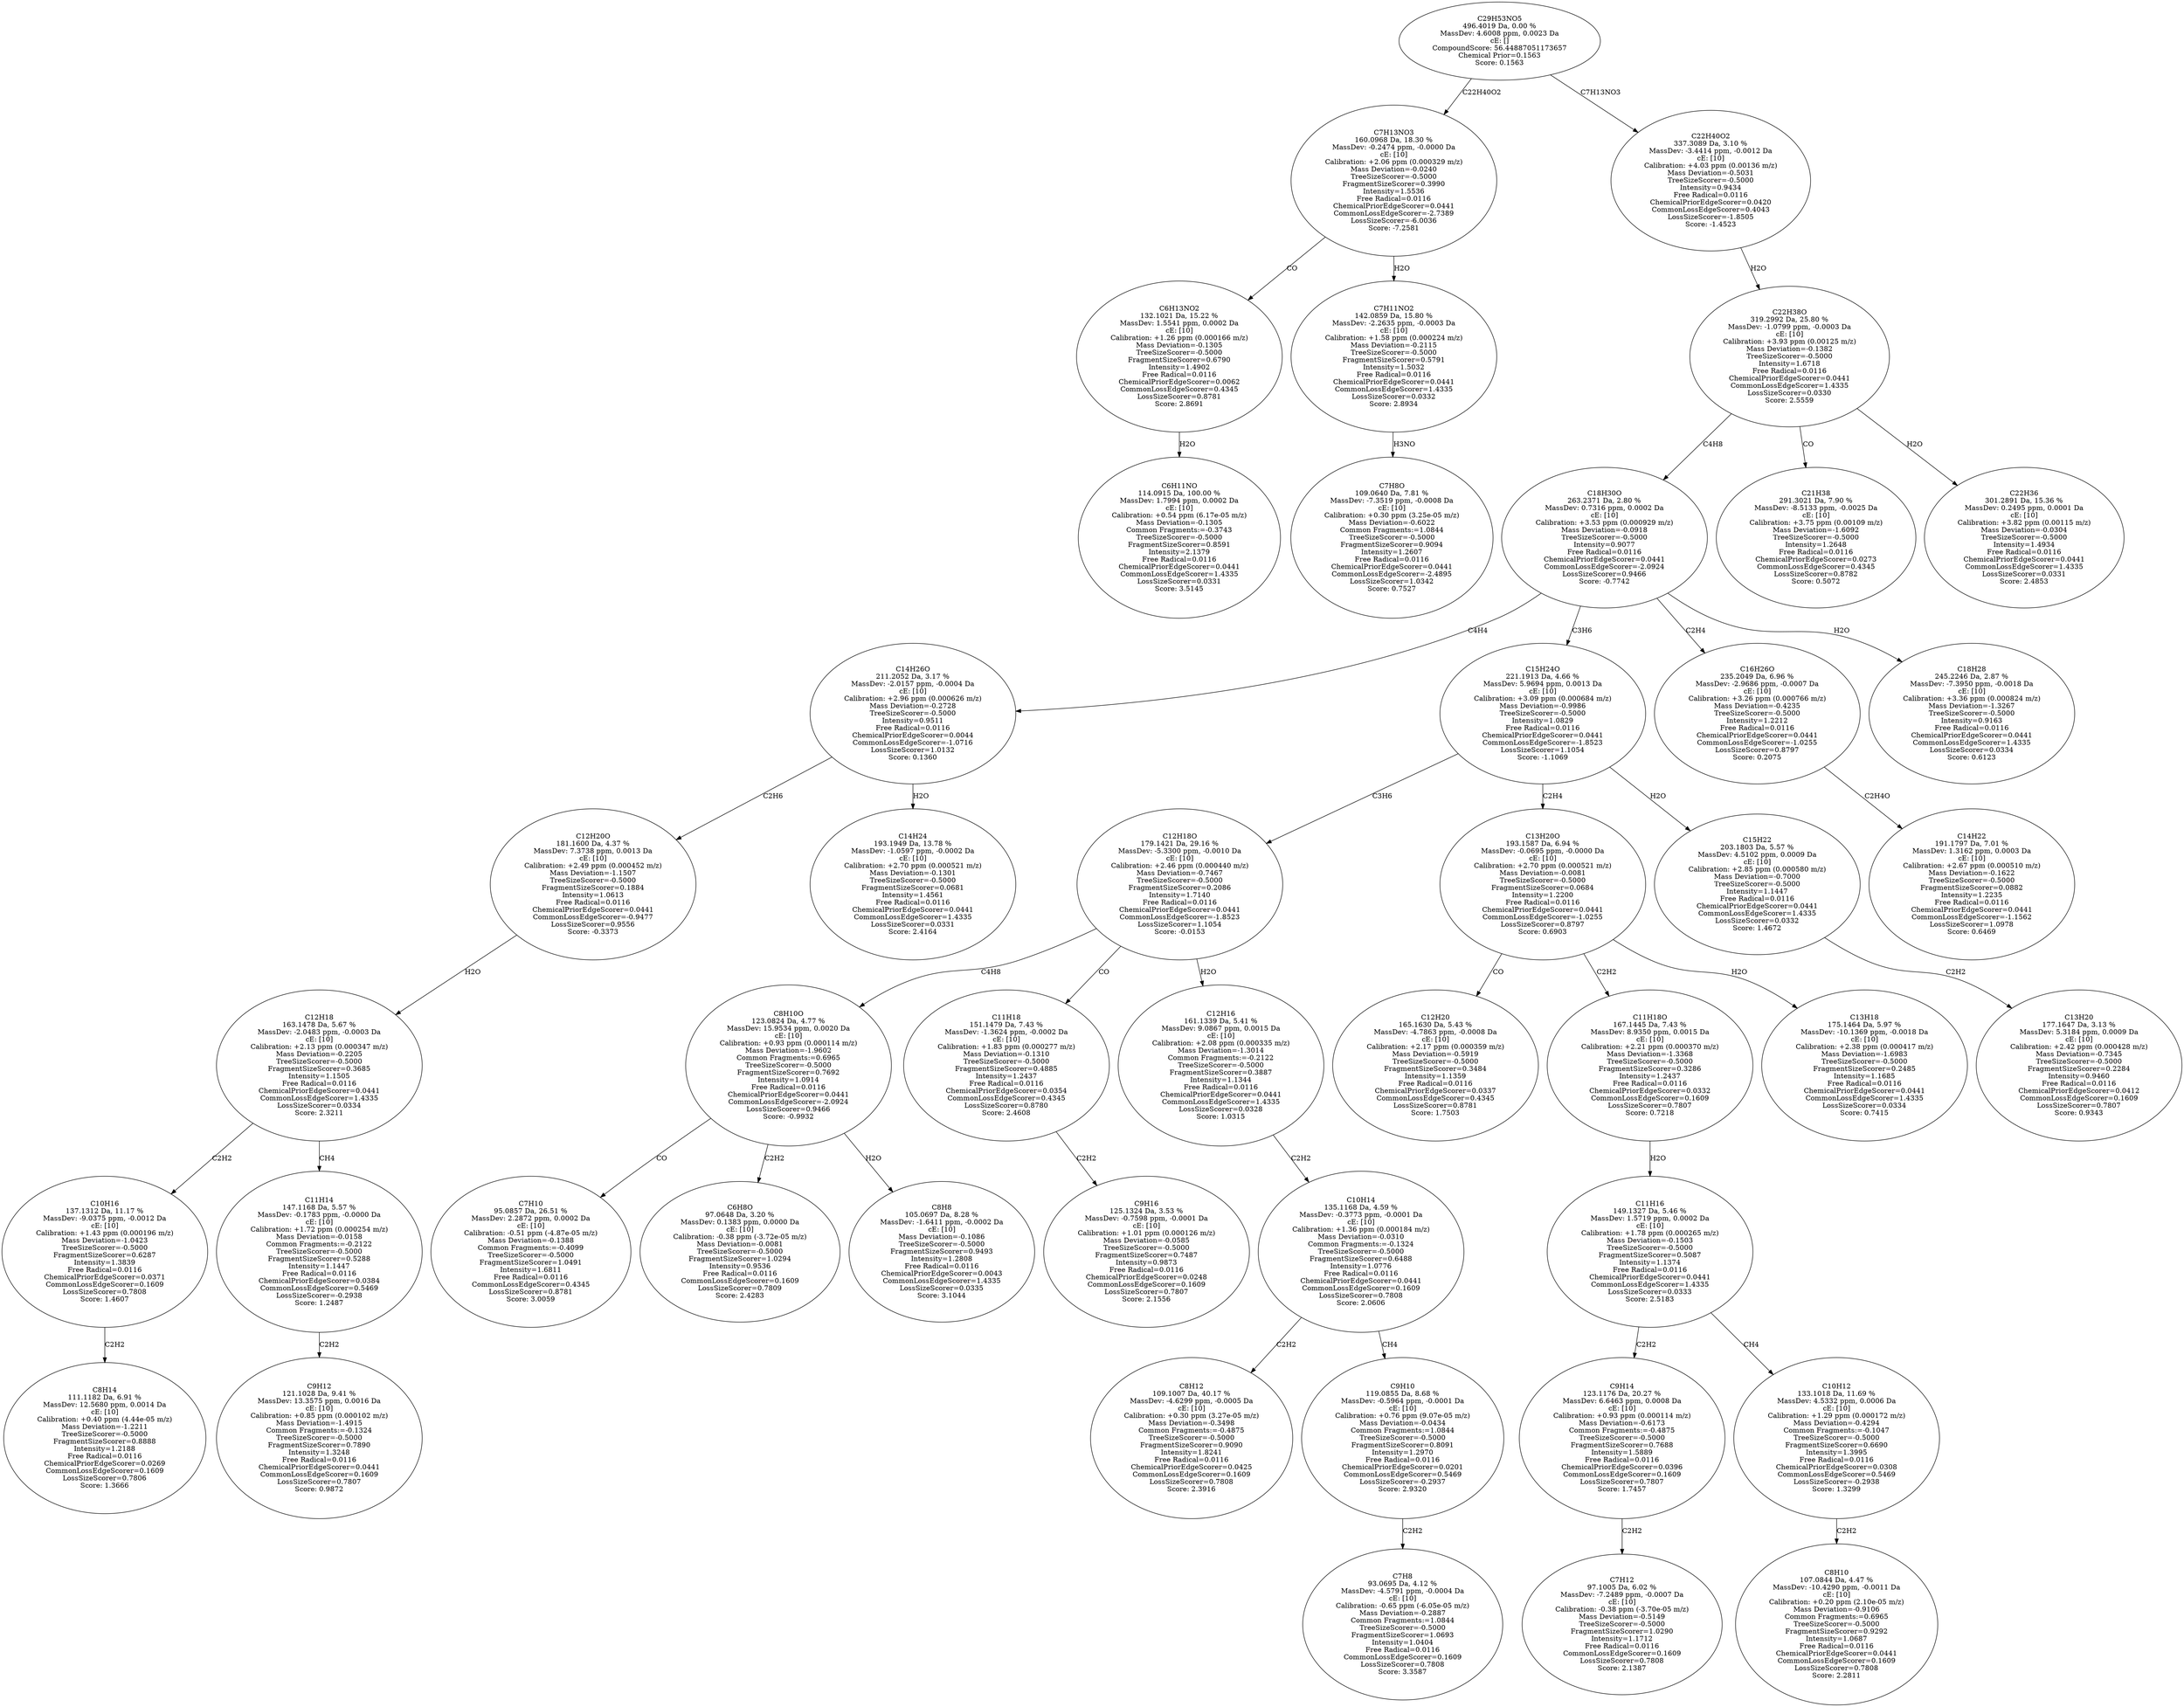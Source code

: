 strict digraph {
v1 [label="C6H11NO\n114.0915 Da, 100.00 %\nMassDev: 1.7994 ppm, 0.0002 Da\ncE: [10]\nCalibration: +0.54 ppm (6.17e-05 m/z)\nMass Deviation=-0.1305\nCommon Fragments:=-0.3743\nTreeSizeScorer=-0.5000\nFragmentSizeScorer=0.8591\nIntensity=2.1379\nFree Radical=0.0116\nChemicalPriorEdgeScorer=0.0441\nCommonLossEdgeScorer=1.4335\nLossSizeScorer=0.0331\nScore: 3.5145"];
v2 [label="C6H13NO2\n132.1021 Da, 15.22 %\nMassDev: 1.5541 ppm, 0.0002 Da\ncE: [10]\nCalibration: +1.26 ppm (0.000166 m/z)\nMass Deviation=-0.1305\nTreeSizeScorer=-0.5000\nFragmentSizeScorer=0.6790\nIntensity=1.4902\nFree Radical=0.0116\nChemicalPriorEdgeScorer=0.0062\nCommonLossEdgeScorer=0.4345\nLossSizeScorer=0.8781\nScore: 2.8691"];
v3 [label="C7H8O\n109.0640 Da, 7.81 %\nMassDev: -7.3519 ppm, -0.0008 Da\ncE: [10]\nCalibration: +0.30 ppm (3.25e-05 m/z)\nMass Deviation=-0.6022\nCommon Fragments:=1.0844\nTreeSizeScorer=-0.5000\nFragmentSizeScorer=0.9094\nIntensity=1.2607\nFree Radical=0.0116\nChemicalPriorEdgeScorer=0.0441\nCommonLossEdgeScorer=-2.4895\nLossSizeScorer=1.0342\nScore: 0.7527"];
v4 [label="C7H11NO2\n142.0859 Da, 15.80 %\nMassDev: -2.2635 ppm, -0.0003 Da\ncE: [10]\nCalibration: +1.58 ppm (0.000224 m/z)\nMass Deviation=-0.2115\nTreeSizeScorer=-0.5000\nFragmentSizeScorer=0.5791\nIntensity=1.5032\nFree Radical=0.0116\nChemicalPriorEdgeScorer=0.0441\nCommonLossEdgeScorer=1.4335\nLossSizeScorer=0.0332\nScore: 2.8934"];
v5 [label="C7H13NO3\n160.0968 Da, 18.30 %\nMassDev: -0.2474 ppm, -0.0000 Da\ncE: [10]\nCalibration: +2.06 ppm (0.000329 m/z)\nMass Deviation=-0.0240\nTreeSizeScorer=-0.5000\nFragmentSizeScorer=0.3990\nIntensity=1.5536\nFree Radical=0.0116\nChemicalPriorEdgeScorer=0.0441\nCommonLossEdgeScorer=-2.7389\nLossSizeScorer=-6.0036\nScore: -7.2581"];
v6 [label="C8H14\n111.1182 Da, 6.91 %\nMassDev: 12.5680 ppm, 0.0014 Da\ncE: [10]\nCalibration: +0.40 ppm (4.44e-05 m/z)\nMass Deviation=-1.2211\nTreeSizeScorer=-0.5000\nFragmentSizeScorer=0.8888\nIntensity=1.2188\nFree Radical=0.0116\nChemicalPriorEdgeScorer=0.0269\nCommonLossEdgeScorer=0.1609\nLossSizeScorer=0.7806\nScore: 1.3666"];
v7 [label="C10H16\n137.1312 Da, 11.17 %\nMassDev: -9.0375 ppm, -0.0012 Da\ncE: [10]\nCalibration: +1.43 ppm (0.000196 m/z)\nMass Deviation=-1.0423\nTreeSizeScorer=-0.5000\nFragmentSizeScorer=0.6287\nIntensity=1.3839\nFree Radical=0.0116\nChemicalPriorEdgeScorer=0.0371\nCommonLossEdgeScorer=0.1609\nLossSizeScorer=0.7808\nScore: 1.4607"];
v8 [label="C9H12\n121.1028 Da, 9.41 %\nMassDev: 13.3575 ppm, 0.0016 Da\ncE: [10]\nCalibration: +0.85 ppm (0.000102 m/z)\nMass Deviation=-1.4915\nCommon Fragments:=-0.1324\nTreeSizeScorer=-0.5000\nFragmentSizeScorer=0.7890\nIntensity=1.3248\nFree Radical=0.0116\nChemicalPriorEdgeScorer=0.0441\nCommonLossEdgeScorer=0.1609\nLossSizeScorer=0.7807\nScore: 0.9872"];
v9 [label="C11H14\n147.1168 Da, 5.57 %\nMassDev: -0.1783 ppm, -0.0000 Da\ncE: [10]\nCalibration: +1.72 ppm (0.000254 m/z)\nMass Deviation=-0.0158\nCommon Fragments:=-0.2122\nTreeSizeScorer=-0.5000\nFragmentSizeScorer=0.5288\nIntensity=1.1447\nFree Radical=0.0116\nChemicalPriorEdgeScorer=0.0384\nCommonLossEdgeScorer=0.5469\nLossSizeScorer=-0.2938\nScore: 1.2487"];
v10 [label="C12H18\n163.1478 Da, 5.67 %\nMassDev: -2.0483 ppm, -0.0003 Da\ncE: [10]\nCalibration: +2.13 ppm (0.000347 m/z)\nMass Deviation=-0.2205\nTreeSizeScorer=-0.5000\nFragmentSizeScorer=0.3685\nIntensity=1.1505\nFree Radical=0.0116\nChemicalPriorEdgeScorer=0.0441\nCommonLossEdgeScorer=1.4335\nLossSizeScorer=0.0334\nScore: 2.3211"];
v11 [label="C12H20O\n181.1600 Da, 4.37 %\nMassDev: 7.3738 ppm, 0.0013 Da\ncE: [10]\nCalibration: +2.49 ppm (0.000452 m/z)\nMass Deviation=-1.1507\nTreeSizeScorer=-0.5000\nFragmentSizeScorer=0.1884\nIntensity=1.0613\nFree Radical=0.0116\nChemicalPriorEdgeScorer=0.0441\nCommonLossEdgeScorer=-0.9477\nLossSizeScorer=0.9556\nScore: -0.3373"];
v12 [label="C14H24\n193.1949 Da, 13.78 %\nMassDev: -1.0597 ppm, -0.0002 Da\ncE: [10]\nCalibration: +2.70 ppm (0.000521 m/z)\nMass Deviation=-0.1301\nTreeSizeScorer=-0.5000\nFragmentSizeScorer=0.0681\nIntensity=1.4561\nFree Radical=0.0116\nChemicalPriorEdgeScorer=0.0441\nCommonLossEdgeScorer=1.4335\nLossSizeScorer=0.0331\nScore: 2.4164"];
v13 [label="C14H26O\n211.2052 Da, 3.17 %\nMassDev: -2.0157 ppm, -0.0004 Da\ncE: [10]\nCalibration: +2.96 ppm (0.000626 m/z)\nMass Deviation=-0.2728\nTreeSizeScorer=-0.5000\nIntensity=0.9511\nFree Radical=0.0116\nChemicalPriorEdgeScorer=0.0044\nCommonLossEdgeScorer=-1.0716\nLossSizeScorer=1.0132\nScore: 0.1360"];
v14 [label="C7H10\n95.0857 Da, 26.51 %\nMassDev: 2.2872 ppm, 0.0002 Da\ncE: [10]\nCalibration: -0.51 ppm (-4.87e-05 m/z)\nMass Deviation=-0.1388\nCommon Fragments:=-0.4099\nTreeSizeScorer=-0.5000\nFragmentSizeScorer=1.0491\nIntensity=1.6811\nFree Radical=0.0116\nCommonLossEdgeScorer=0.4345\nLossSizeScorer=0.8781\nScore: 3.0059"];
v15 [label="C6H8O\n97.0648 Da, 3.20 %\nMassDev: 0.1383 ppm, 0.0000 Da\ncE: [10]\nCalibration: -0.38 ppm (-3.72e-05 m/z)\nMass Deviation=-0.0081\nTreeSizeScorer=-0.5000\nFragmentSizeScorer=1.0294\nIntensity=0.9536\nFree Radical=0.0116\nCommonLossEdgeScorer=0.1609\nLossSizeScorer=0.7809\nScore: 2.4283"];
v16 [label="C8H8\n105.0697 Da, 8.28 %\nMassDev: -1.6411 ppm, -0.0002 Da\ncE: [10]\nMass Deviation=-0.1086\nTreeSizeScorer=-0.5000\nFragmentSizeScorer=0.9493\nIntensity=1.2808\nFree Radical=0.0116\nChemicalPriorEdgeScorer=0.0043\nCommonLossEdgeScorer=1.4335\nLossSizeScorer=0.0335\nScore: 3.1044"];
v17 [label="C8H10O\n123.0824 Da, 4.77 %\nMassDev: 15.9534 ppm, 0.0020 Da\ncE: [10]\nCalibration: +0.93 ppm (0.000114 m/z)\nMass Deviation=-1.9602\nCommon Fragments:=0.6965\nTreeSizeScorer=-0.5000\nFragmentSizeScorer=0.7692\nIntensity=1.0914\nFree Radical=0.0116\nChemicalPriorEdgeScorer=0.0441\nCommonLossEdgeScorer=-2.0924\nLossSizeScorer=0.9466\nScore: -0.9932"];
v18 [label="C9H16\n125.1324 Da, 3.53 %\nMassDev: -0.7598 ppm, -0.0001 Da\ncE: [10]\nCalibration: +1.01 ppm (0.000126 m/z)\nMass Deviation=-0.0585\nTreeSizeScorer=-0.5000\nFragmentSizeScorer=0.7487\nIntensity=0.9873\nFree Radical=0.0116\nChemicalPriorEdgeScorer=0.0248\nCommonLossEdgeScorer=0.1609\nLossSizeScorer=0.7807\nScore: 2.1556"];
v19 [label="C11H18\n151.1479 Da, 7.43 %\nMassDev: -1.3624 ppm, -0.0002 Da\ncE: [10]\nCalibration: +1.83 ppm (0.000277 m/z)\nMass Deviation=-0.1310\nTreeSizeScorer=-0.5000\nFragmentSizeScorer=0.4885\nIntensity=1.2437\nFree Radical=0.0116\nChemicalPriorEdgeScorer=0.0354\nCommonLossEdgeScorer=0.4345\nLossSizeScorer=0.8780\nScore: 2.4608"];
v20 [label="C8H12\n109.1007 Da, 40.17 %\nMassDev: -4.6299 ppm, -0.0005 Da\ncE: [10]\nCalibration: +0.30 ppm (3.27e-05 m/z)\nMass Deviation=-0.3498\nCommon Fragments:=-0.4875\nTreeSizeScorer=-0.5000\nFragmentSizeScorer=0.9090\nIntensity=1.8241\nFree Radical=0.0116\nChemicalPriorEdgeScorer=0.0425\nCommonLossEdgeScorer=0.1609\nLossSizeScorer=0.7808\nScore: 2.3916"];
v21 [label="C7H8\n93.0695 Da, 4.12 %\nMassDev: -4.5791 ppm, -0.0004 Da\ncE: [10]\nCalibration: -0.65 ppm (-6.05e-05 m/z)\nMass Deviation=-0.2887\nCommon Fragments:=1.0844\nTreeSizeScorer=-0.5000\nFragmentSizeScorer=1.0693\nIntensity=1.0404\nFree Radical=0.0116\nCommonLossEdgeScorer=0.1609\nLossSizeScorer=0.7808\nScore: 3.3587"];
v22 [label="C9H10\n119.0855 Da, 8.68 %\nMassDev: -0.5964 ppm, -0.0001 Da\ncE: [10]\nCalibration: +0.76 ppm (9.07e-05 m/z)\nMass Deviation=-0.0434\nCommon Fragments:=1.0844\nTreeSizeScorer=-0.5000\nFragmentSizeScorer=0.8091\nIntensity=1.2970\nFree Radical=0.0116\nChemicalPriorEdgeScorer=0.0201\nCommonLossEdgeScorer=0.5469\nLossSizeScorer=-0.2937\nScore: 2.9320"];
v23 [label="C10H14\n135.1168 Da, 4.59 %\nMassDev: -0.3773 ppm, -0.0001 Da\ncE: [10]\nCalibration: +1.36 ppm (0.000184 m/z)\nMass Deviation=-0.0310\nCommon Fragments:=-0.1324\nTreeSizeScorer=-0.5000\nFragmentSizeScorer=0.6488\nIntensity=1.0776\nFree Radical=0.0116\nChemicalPriorEdgeScorer=0.0441\nCommonLossEdgeScorer=0.1609\nLossSizeScorer=0.7808\nScore: 2.0606"];
v24 [label="C12H16\n161.1339 Da, 5.41 %\nMassDev: 9.0867 ppm, 0.0015 Da\ncE: [10]\nCalibration: +2.08 ppm (0.000335 m/z)\nMass Deviation=-1.3014\nCommon Fragments:=-0.2122\nTreeSizeScorer=-0.5000\nFragmentSizeScorer=0.3887\nIntensity=1.1344\nFree Radical=0.0116\nChemicalPriorEdgeScorer=0.0441\nCommonLossEdgeScorer=1.4335\nLossSizeScorer=0.0328\nScore: 1.0315"];
v25 [label="C12H18O\n179.1421 Da, 29.16 %\nMassDev: -5.3300 ppm, -0.0010 Da\ncE: [10]\nCalibration: +2.46 ppm (0.000440 m/z)\nMass Deviation=-0.7467\nTreeSizeScorer=-0.5000\nFragmentSizeScorer=0.2086\nIntensity=1.7140\nFree Radical=0.0116\nChemicalPriorEdgeScorer=0.0441\nCommonLossEdgeScorer=-1.8523\nLossSizeScorer=1.1054\nScore: -0.0153"];
v26 [label="C12H20\n165.1630 Da, 5.43 %\nMassDev: -4.7863 ppm, -0.0008 Da\ncE: [10]\nCalibration: +2.17 ppm (0.000359 m/z)\nMass Deviation=-0.5919\nTreeSizeScorer=-0.5000\nFragmentSizeScorer=0.3484\nIntensity=1.1359\nFree Radical=0.0116\nChemicalPriorEdgeScorer=0.0337\nCommonLossEdgeScorer=0.4345\nLossSizeScorer=0.8781\nScore: 1.7503"];
v27 [label="C7H12\n97.1005 Da, 6.02 %\nMassDev: -7.2489 ppm, -0.0007 Da\ncE: [10]\nCalibration: -0.38 ppm (-3.70e-05 m/z)\nMass Deviation=-0.5149\nTreeSizeScorer=-0.5000\nFragmentSizeScorer=1.0290\nIntensity=1.1712\nFree Radical=0.0116\nCommonLossEdgeScorer=0.1609\nLossSizeScorer=0.7808\nScore: 2.1387"];
v28 [label="C9H14\n123.1176 Da, 20.27 %\nMassDev: 6.6463 ppm, 0.0008 Da\ncE: [10]\nCalibration: +0.93 ppm (0.000114 m/z)\nMass Deviation=-0.6173\nCommon Fragments:=-0.4875\nTreeSizeScorer=-0.5000\nFragmentSizeScorer=0.7688\nIntensity=1.5889\nFree Radical=0.0116\nChemicalPriorEdgeScorer=0.0396\nCommonLossEdgeScorer=0.1609\nLossSizeScorer=0.7807\nScore: 1.7457"];
v29 [label="C8H10\n107.0844 Da, 4.47 %\nMassDev: -10.4290 ppm, -0.0011 Da\ncE: [10]\nCalibration: +0.20 ppm (2.10e-05 m/z)\nMass Deviation=-0.9106\nCommon Fragments:=0.6965\nTreeSizeScorer=-0.5000\nFragmentSizeScorer=0.9292\nIntensity=1.0687\nFree Radical=0.0116\nChemicalPriorEdgeScorer=0.0441\nCommonLossEdgeScorer=0.1609\nLossSizeScorer=0.7808\nScore: 2.2811"];
v30 [label="C10H12\n133.1018 Da, 11.69 %\nMassDev: 4.5332 ppm, 0.0006 Da\ncE: [10]\nCalibration: +1.29 ppm (0.000172 m/z)\nMass Deviation=-0.4294\nCommon Fragments:=-0.1047\nTreeSizeScorer=-0.5000\nFragmentSizeScorer=0.6690\nIntensity=1.3995\nFree Radical=0.0116\nChemicalPriorEdgeScorer=0.0308\nCommonLossEdgeScorer=0.5469\nLossSizeScorer=-0.2938\nScore: 1.3299"];
v31 [label="C11H16\n149.1327 Da, 5.46 %\nMassDev: 1.5719 ppm, 0.0002 Da\ncE: [10]\nCalibration: +1.78 ppm (0.000265 m/z)\nMass Deviation=-0.1503\nTreeSizeScorer=-0.5000\nFragmentSizeScorer=0.5087\nIntensity=1.1374\nFree Radical=0.0116\nChemicalPriorEdgeScorer=0.0441\nCommonLossEdgeScorer=1.4335\nLossSizeScorer=0.0333\nScore: 2.5183"];
v32 [label="C11H18O\n167.1445 Da, 7.43 %\nMassDev: 8.9350 ppm, 0.0015 Da\ncE: [10]\nCalibration: +2.21 ppm (0.000370 m/z)\nMass Deviation=-1.3368\nTreeSizeScorer=-0.5000\nFragmentSizeScorer=0.3286\nIntensity=1.2437\nFree Radical=0.0116\nChemicalPriorEdgeScorer=0.0332\nCommonLossEdgeScorer=0.1609\nLossSizeScorer=0.7807\nScore: 0.7218"];
v33 [label="C13H18\n175.1464 Da, 5.97 %\nMassDev: -10.1369 ppm, -0.0018 Da\ncE: [10]\nCalibration: +2.38 ppm (0.000417 m/z)\nMass Deviation=-1.6983\nTreeSizeScorer=-0.5000\nFragmentSizeScorer=0.2485\nIntensity=1.1685\nFree Radical=0.0116\nChemicalPriorEdgeScorer=0.0441\nCommonLossEdgeScorer=1.4335\nLossSizeScorer=0.0334\nScore: 0.7415"];
v34 [label="C13H20O\n193.1587 Da, 6.94 %\nMassDev: -0.0695 ppm, -0.0000 Da\ncE: [10]\nCalibration: +2.70 ppm (0.000521 m/z)\nMass Deviation=-0.0081\nTreeSizeScorer=-0.5000\nFragmentSizeScorer=0.0684\nIntensity=1.2200\nFree Radical=0.0116\nChemicalPriorEdgeScorer=0.0441\nCommonLossEdgeScorer=-1.0255\nLossSizeScorer=0.8797\nScore: 0.6903"];
v35 [label="C13H20\n177.1647 Da, 3.13 %\nMassDev: 5.3184 ppm, 0.0009 Da\ncE: [10]\nCalibration: +2.42 ppm (0.000428 m/z)\nMass Deviation=-0.7345\nTreeSizeScorer=-0.5000\nFragmentSizeScorer=0.2284\nIntensity=0.9460\nFree Radical=0.0116\nChemicalPriorEdgeScorer=0.0412\nCommonLossEdgeScorer=0.1609\nLossSizeScorer=0.7807\nScore: 0.9343"];
v36 [label="C15H22\n203.1803 Da, 5.57 %\nMassDev: 4.5102 ppm, 0.0009 Da\ncE: [10]\nCalibration: +2.85 ppm (0.000580 m/z)\nMass Deviation=-0.7000\nTreeSizeScorer=-0.5000\nIntensity=1.1447\nFree Radical=0.0116\nChemicalPriorEdgeScorer=0.0441\nCommonLossEdgeScorer=1.4335\nLossSizeScorer=0.0332\nScore: 1.4672"];
v37 [label="C15H24O\n221.1913 Da, 4.66 %\nMassDev: 5.9694 ppm, 0.0013 Da\ncE: [10]\nCalibration: +3.09 ppm (0.000684 m/z)\nMass Deviation=-0.9986\nTreeSizeScorer=-0.5000\nIntensity=1.0829\nFree Radical=0.0116\nChemicalPriorEdgeScorer=0.0441\nCommonLossEdgeScorer=-1.8523\nLossSizeScorer=1.1054\nScore: -1.1069"];
v38 [label="C14H22\n191.1797 Da, 7.01 %\nMassDev: 1.3162 ppm, 0.0003 Da\ncE: [10]\nCalibration: +2.67 ppm (0.000510 m/z)\nMass Deviation=-0.1622\nTreeSizeScorer=-0.5000\nFragmentSizeScorer=0.0882\nIntensity=1.2235\nFree Radical=0.0116\nChemicalPriorEdgeScorer=0.0441\nCommonLossEdgeScorer=-1.1562\nLossSizeScorer=1.0978\nScore: 0.6469"];
v39 [label="C16H26O\n235.2049 Da, 6.96 %\nMassDev: -2.9686 ppm, -0.0007 Da\ncE: [10]\nCalibration: +3.26 ppm (0.000766 m/z)\nMass Deviation=-0.4235\nTreeSizeScorer=-0.5000\nIntensity=1.2212\nFree Radical=0.0116\nChemicalPriorEdgeScorer=0.0441\nCommonLossEdgeScorer=-1.0255\nLossSizeScorer=0.8797\nScore: 0.2075"];
v40 [label="C18H28\n245.2246 Da, 2.87 %\nMassDev: -7.3950 ppm, -0.0018 Da\ncE: [10]\nCalibration: +3.36 ppm (0.000824 m/z)\nMass Deviation=-1.3267\nTreeSizeScorer=-0.5000\nIntensity=0.9163\nFree Radical=0.0116\nChemicalPriorEdgeScorer=0.0441\nCommonLossEdgeScorer=1.4335\nLossSizeScorer=0.0334\nScore: 0.6123"];
v41 [label="C18H30O\n263.2371 Da, 2.80 %\nMassDev: 0.7316 ppm, 0.0002 Da\ncE: [10]\nCalibration: +3.53 ppm (0.000929 m/z)\nMass Deviation=-0.0918\nTreeSizeScorer=-0.5000\nIntensity=0.9077\nFree Radical=0.0116\nChemicalPriorEdgeScorer=0.0441\nCommonLossEdgeScorer=-2.0924\nLossSizeScorer=0.9466\nScore: -0.7742"];
v42 [label="C21H38\n291.3021 Da, 7.90 %\nMassDev: -8.5133 ppm, -0.0025 Da\ncE: [10]\nCalibration: +3.75 ppm (0.00109 m/z)\nMass Deviation=-1.6092\nTreeSizeScorer=-0.5000\nIntensity=1.2648\nFree Radical=0.0116\nChemicalPriorEdgeScorer=0.0273\nCommonLossEdgeScorer=0.4345\nLossSizeScorer=0.8782\nScore: 0.5072"];
v43 [label="C22H36\n301.2891 Da, 15.36 %\nMassDev: 0.2495 ppm, 0.0001 Da\ncE: [10]\nCalibration: +3.82 ppm (0.00115 m/z)\nMass Deviation=-0.0304\nTreeSizeScorer=-0.5000\nIntensity=1.4934\nFree Radical=0.0116\nChemicalPriorEdgeScorer=0.0441\nCommonLossEdgeScorer=1.4335\nLossSizeScorer=0.0331\nScore: 2.4853"];
v44 [label="C22H38O\n319.2992 Da, 25.80 %\nMassDev: -1.0799 ppm, -0.0003 Da\ncE: [10]\nCalibration: +3.93 ppm (0.00125 m/z)\nMass Deviation=-0.1382\nTreeSizeScorer=-0.5000\nIntensity=1.6718\nFree Radical=0.0116\nChemicalPriorEdgeScorer=0.0441\nCommonLossEdgeScorer=1.4335\nLossSizeScorer=0.0330\nScore: 2.5559"];
v45 [label="C22H40O2\n337.3089 Da, 3.10 %\nMassDev: -3.4414 ppm, -0.0012 Da\ncE: [10]\nCalibration: +4.03 ppm (0.00136 m/z)\nMass Deviation=-0.5031\nTreeSizeScorer=-0.5000\nIntensity=0.9434\nFree Radical=0.0116\nChemicalPriorEdgeScorer=0.0420\nCommonLossEdgeScorer=0.4043\nLossSizeScorer=-1.8505\nScore: -1.4523"];
v46 [label="C29H53NO5\n496.4019 Da, 0.00 %\nMassDev: 4.6008 ppm, 0.0023 Da\ncE: []\nCompoundScore: 56.44887051173657\nChemical Prior=0.1563\nScore: 0.1563"];
v2 -> v1 [label="H2O"];
v5 -> v2 [label="CO"];
v4 -> v3 [label="H3NO"];
v5 -> v4 [label="H2O"];
v46 -> v5 [label="C22H40O2"];
v7 -> v6 [label="C2H2"];
v10 -> v7 [label="C2H2"];
v9 -> v8 [label="C2H2"];
v10 -> v9 [label="CH4"];
v11 -> v10 [label="H2O"];
v13 -> v11 [label="C2H6"];
v13 -> v12 [label="H2O"];
v41 -> v13 [label="C4H4"];
v17 -> v14 [label="CO"];
v17 -> v15 [label="C2H2"];
v17 -> v16 [label="H2O"];
v25 -> v17 [label="C4H8"];
v19 -> v18 [label="C2H2"];
v25 -> v19 [label="CO"];
v23 -> v20 [label="C2H2"];
v22 -> v21 [label="C2H2"];
v23 -> v22 [label="CH4"];
v24 -> v23 [label="C2H2"];
v25 -> v24 [label="H2O"];
v37 -> v25 [label="C3H6"];
v34 -> v26 [label="CO"];
v28 -> v27 [label="C2H2"];
v31 -> v28 [label="C2H2"];
v30 -> v29 [label="C2H2"];
v31 -> v30 [label="CH4"];
v32 -> v31 [label="H2O"];
v34 -> v32 [label="C2H2"];
v34 -> v33 [label="H2O"];
v37 -> v34 [label="C2H4"];
v36 -> v35 [label="C2H2"];
v37 -> v36 [label="H2O"];
v41 -> v37 [label="C3H6"];
v39 -> v38 [label="C2H4O"];
v41 -> v39 [label="C2H4"];
v41 -> v40 [label="H2O"];
v44 -> v41 [label="C4H8"];
v44 -> v42 [label="CO"];
v44 -> v43 [label="H2O"];
v45 -> v44 [label="H2O"];
v46 -> v45 [label="C7H13NO3"];
}
